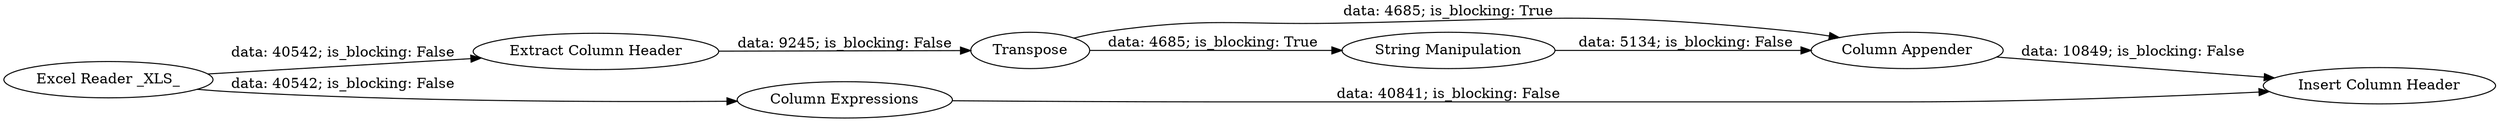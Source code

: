 digraph {
	"7719260105061791473_18" [label=Transpose]
	"7719260105061791473_21" [label="Column Appender"]
	"7719260105061791473_17" [label="Extract Column Header"]
	"7719260105061791473_20" [label="Insert Column Header"]
	"7719260105061791473_15" [label="Column Expressions"]
	"7719260105061791473_16" [label="Excel Reader _XLS_"]
	"7719260105061791473_19" [label="String Manipulation"]
	"7719260105061791473_18" -> "7719260105061791473_19" [label="data: 4685; is_blocking: True"]
	"7719260105061791473_21" -> "7719260105061791473_20" [label="data: 10849; is_blocking: False"]
	"7719260105061791473_16" -> "7719260105061791473_15" [label="data: 40542; is_blocking: False"]
	"7719260105061791473_16" -> "7719260105061791473_17" [label="data: 40542; is_blocking: False"]
	"7719260105061791473_18" -> "7719260105061791473_21" [label="data: 4685; is_blocking: True"]
	"7719260105061791473_15" -> "7719260105061791473_20" [label="data: 40841; is_blocking: False"]
	"7719260105061791473_19" -> "7719260105061791473_21" [label="data: 5134; is_blocking: False"]
	"7719260105061791473_17" -> "7719260105061791473_18" [label="data: 9245; is_blocking: False"]
	rankdir=LR
}
